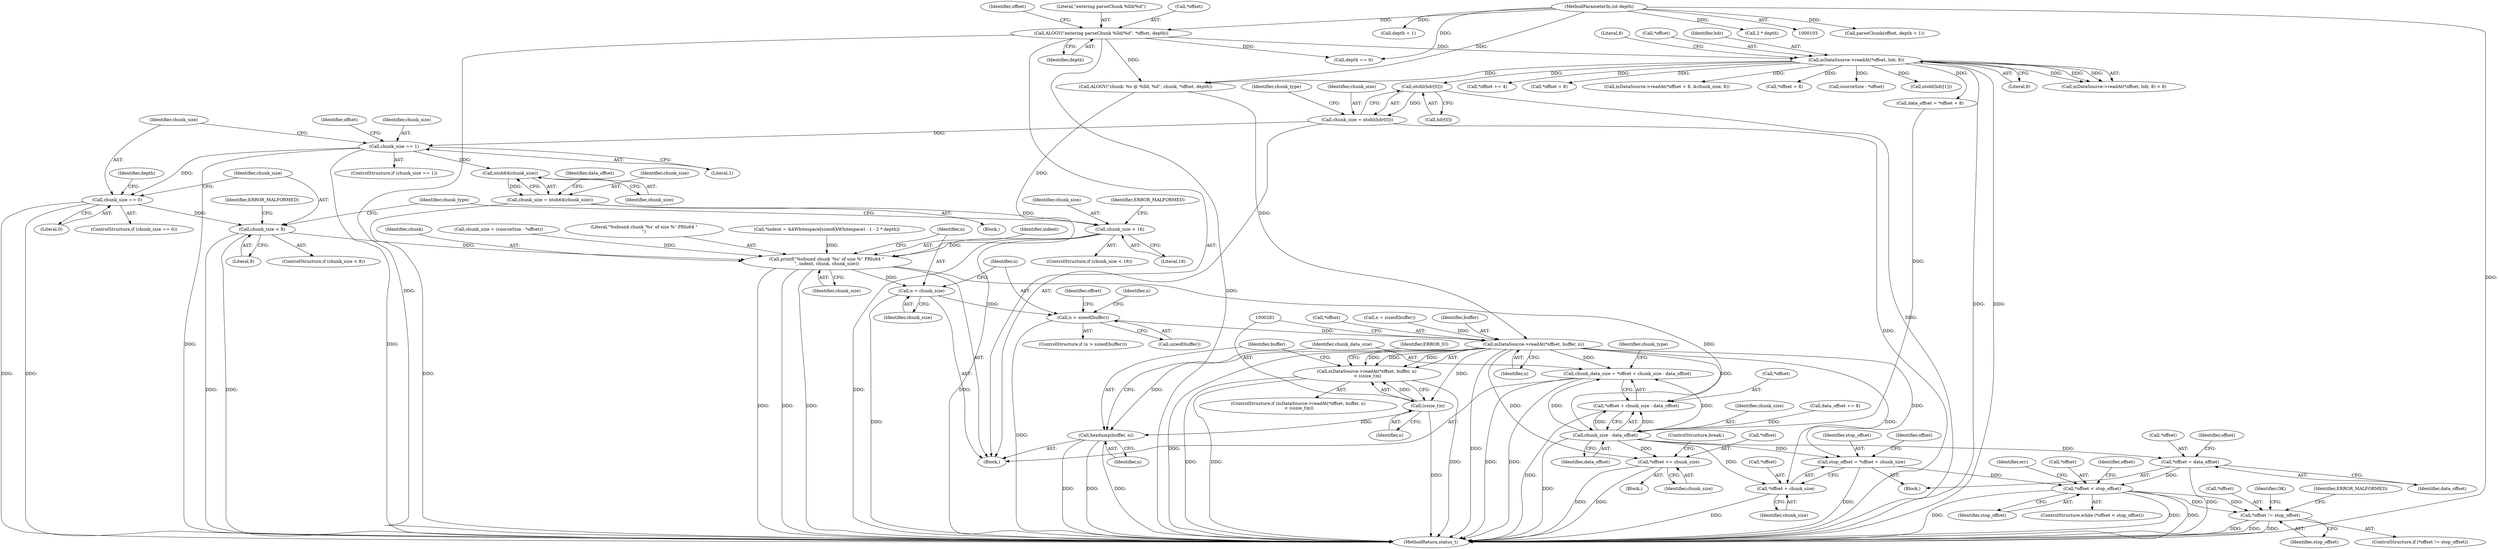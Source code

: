 digraph "0_Android_6fe85f7e15203e48df2cc3e8e1c4bc6ad49dc968@array" {
"1000127" [label="(Call,ntohl(hdr[0]))"];
"1000115" [label="(Call,mDataSource->readAt(*offset, hdr, 8))"];
"1000107" [label="(Call,ALOGV(\"entering parseChunk %lld/%d\", *offset, depth))"];
"1000105" [label="(MethodParameterIn,int depth)"];
"1000125" [label="(Call,chunk_size = ntohl(hdr[0]))"];
"1000146" [label="(Call,chunk_size == 1)"];
"1000166" [label="(Call,ntoh64(chunk_size))"];
"1000164" [label="(Call,chunk_size = ntoh64(chunk_size))"];
"1000172" [label="(Call,chunk_size < 16)"];
"1000253" [label="(Call,printf(\"%sfound chunk '%s' of size %\" PRIu64 \"\n\", indent, chunk, chunk_size))"];
"1000260" [label="(Call,n = chunk_size)"];
"1000264" [label="(Call,n > sizeof(buffer))"];
"1000275" [label="(Call,mDataSource->readAt(*offset, buffer, n))"];
"1000274" [label="(Call,mDataSource->readAt(*offset, buffer, n)\n < (ssize_t)n)"];
"1000280" [label="(Call,(ssize_t)n)"];
"1000286" [label="(Call,hexdump(buffer, n))"];
"1000291" [label="(Call,chunk_data_size = *offset + chunk_size - data_offset)"];
"1000293" [label="(Call,*offset + chunk_size - data_offset)"];
"1000324" [label="(Call,stop_offset = *offset + chunk_size)"];
"1000335" [label="(Call,*offset < stop_offset)"];
"1000356" [label="(Call,*offset != stop_offset)"];
"1000326" [label="(Call,*offset + chunk_size)"];
"1002924" [label="(Call,*offset += chunk_size)"];
"1000296" [label="(Call,chunk_size - data_offset)"];
"1000330" [label="(Call,*offset = data_offset)"];
"1000180" [label="(Call,chunk_size == 0)"];
"1000219" [label="(Call,chunk_size < 8)"];
"1000167" [label="(Identifier,chunk_size)"];
"1000115" [label="(Call,mDataSource->readAt(*offset, hdr, 8))"];
"1002924" [label="(Call,*offset += chunk_size)"];
"1000331" [label="(Call,*offset)"];
"1000265" [label="(Identifier,n)"];
"1000280" [label="(Call,(ssize_t)n)"];
"1000266" [label="(Call,sizeof(buffer))"];
"1000273" [label="(ControlStructure,if (mDataSource->readAt(*offset, buffer, n)\n < (ssize_t)n))"];
"1000329" [label="(Identifier,chunk_size)"];
"1002923" [label="(Block,)"];
"1000276" [label="(Call,*offset)"];
"1000326" [label="(Call,*offset + chunk_size)"];
"1000294" [label="(Call,*offset)"];
"1002928" [label="(ControlStructure,break;)"];
"1000139" [label="(Call,data_offset = *offset + 8)"];
"1000149" [label="(Block,)"];
"1000253" [label="(Call,printf(\"%sfound chunk '%s' of size %\" PRIu64 \"\n\", indent, chunk, chunk_size))"];
"1000357" [label="(Call,*offset)"];
"1000152" [label="(Call,mDataSource->readAt(*offset + 8, &chunk_size, 8))"];
"1000260" [label="(Call,n = chunk_size)"];
"1000133" [label="(Identifier,chunk_type)"];
"1000269" [label="(Call,n = sizeof(buffer))"];
"1000197" [label="(Call,chunk_size = (sourceSize - *offset))"];
"1000358" [label="(Identifier,offset)"];
"1000105" [label="(MethodParameterIn,int depth)"];
"1000180" [label="(Call,chunk_size == 0)"];
"1000275" [label="(Call,mDataSource->readAt(*offset, buffer, n))"];
"1000111" [label="(Identifier,depth)"];
"1000148" [label="(Literal,1)"];
"1000291" [label="(Call,chunk_data_size = *offset + chunk_size - data_offset)"];
"1000165" [label="(Identifier,chunk_size)"];
"1000106" [label="(Block,)"];
"1000356" [label="(Call,*offset != stop_offset)"];
"1000171" [label="(ControlStructure,if (chunk_size < 16))"];
"1000172" [label="(Call,chunk_size < 16)"];
"1000141" [label="(Call,*offset + 8)"];
"1000118" [label="(Identifier,hdr)"];
"1000125" [label="(Call,chunk_size = ntohl(hdr[0]))"];
"1000145" [label="(ControlStructure,if (chunk_size == 1))"];
"1000114" [label="(Call,mDataSource->readAt(*offset, hdr, 8) < 8)"];
"1000155" [label="(Identifier,offset)"];
"1000229" [label="(Call,ALOGV(\"chunk: %s @ %lld, %d\", chunk, *offset, depth))"];
"1000302" [label="(Identifier,chunk_type)"];
"1000120" [label="(Literal,8)"];
"1000186" [label="(Identifier,depth)"];
"1000117" [label="(Identifier,offset)"];
"1000338" [label="(Identifier,stop_offset)"];
"1000279" [label="(Identifier,n)"];
"1000274" [label="(Call,mDataSource->readAt(*offset, buffer, n)\n < (ssize_t)n)"];
"1000261" [label="(Identifier,n)"];
"1000287" [label="(Identifier,buffer)"];
"1002927" [label="(Identifier,chunk_size)"];
"1000342" [label="(Identifier,err)"];
"1000164" [label="(Call,chunk_size = ntoh64(chunk_size))"];
"1000296" [label="(Call,chunk_size - data_offset)"];
"1000270" [label="(Identifier,n)"];
"1000181" [label="(Identifier,chunk_size)"];
"1000337" [label="(Identifier,offset)"];
"1000199" [label="(Call,sourceSize - *offset)"];
"1000298" [label="(Identifier,data_offset)"];
"1000355" [label="(ControlStructure,if (*offset != stop_offset))"];
"1000147" [label="(Identifier,chunk_size)"];
"1002925" [label="(Call,*offset)"];
"1000177" [label="(Identifier,ERROR_MALFORMED)"];
"1000334" [label="(ControlStructure,while (*offset < stop_offset))"];
"1000343" [label="(Call,parseChunk(offset, depth + 1))"];
"1000126" [label="(Identifier,chunk_size)"];
"1000134" [label="(Call,ntohl(hdr[1]))"];
"1000119" [label="(Literal,8)"];
"1000218" [label="(ControlStructure,if (chunk_size < 8))"];
"1000324" [label="(Call,stop_offset = *offset + chunk_size)"];
"1000277" [label="(Identifier,offset)"];
"1002931" [label="(MethodReturn,status_t)"];
"1000211" [label="(Call,*offset += 4)"];
"1000345" [label="(Call,depth + 1)"];
"1000288" [label="(Identifier,n)"];
"1000185" [label="(Call,depth == 0)"];
"1000168" [label="(Call,data_offset += 8)"];
"1000254" [label="(Literal,\"%sfound chunk '%s' of size %\" PRIu64 \"\n\")"];
"1000322" [label="(Block,)"];
"1000335" [label="(Call,*offset < stop_offset)"];
"1000240" [label="(Call,*indent = &kWhitespace[sizeof(kWhitespace) - 1 - 2 * depth])"];
"1000278" [label="(Identifier,buffer)"];
"1000327" [label="(Call,*offset)"];
"1000325" [label="(Identifier,stop_offset)"];
"1000257" [label="(Identifier,chunk_size)"];
"1000116" [label="(Call,*offset)"];
"1000255" [label="(Identifier,indent)"];
"1000169" [label="(Identifier,data_offset)"];
"1000333" [label="(Identifier,data_offset)"];
"1000146" [label="(Call,chunk_size == 1)"];
"1000173" [label="(Identifier,chunk_size)"];
"1000293" [label="(Call,*offset + chunk_size - data_offset)"];
"1000153" [label="(Call,*offset + 8)"];
"1000263" [label="(ControlStructure,if (n > sizeof(buffer)))"];
"1000332" [label="(Identifier,offset)"];
"1000224" [label="(Identifier,ERROR_MALFORMED)"];
"1000221" [label="(Literal,8)"];
"1000262" [label="(Identifier,chunk_size)"];
"1000127" [label="(Call,ntohl(hdr[0]))"];
"1000285" [label="(Identifier,ERROR_IO)"];
"1000220" [label="(Identifier,chunk_size)"];
"1000108" [label="(Literal,\"entering parseChunk %lld/%d\")"];
"1000330" [label="(Call,*offset = data_offset)"];
"1000256" [label="(Identifier,chunk)"];
"1000282" [label="(Identifier,n)"];
"1000336" [label="(Call,*offset)"];
"1000182" [label="(Literal,0)"];
"1000286" [label="(Call,hexdump(buffer, n))"];
"1000166" [label="(Call,ntoh64(chunk_size))"];
"1000179" [label="(ControlStructure,if (chunk_size == 0))"];
"1000174" [label="(Literal,16)"];
"1000264" [label="(Call,n > sizeof(buffer))"];
"1000107" [label="(Call,ALOGV(\"entering parseChunk %lld/%d\", *offset, depth))"];
"1000227" [label="(Identifier,chunk_type)"];
"1000219" [label="(Call,chunk_size < 8)"];
"1000292" [label="(Identifier,chunk_data_size)"];
"1000364" [label="(Identifier,OK)"];
"1000109" [label="(Call,*offset)"];
"1000297" [label="(Identifier,chunk_size)"];
"1000359" [label="(Identifier,stop_offset)"];
"1000362" [label="(Identifier,ERROR_MALFORMED)"];
"1000250" [label="(Call,2 * depth)"];
"1000128" [label="(Call,hdr[0])"];
"1000127" -> "1000125"  [label="AST: "];
"1000127" -> "1000128"  [label="CFG: "];
"1000128" -> "1000127"  [label="AST: "];
"1000125" -> "1000127"  [label="CFG: "];
"1000127" -> "1002931"  [label="DDG: "];
"1000127" -> "1000125"  [label="DDG: "];
"1000115" -> "1000127"  [label="DDG: "];
"1000115" -> "1000114"  [label="AST: "];
"1000115" -> "1000119"  [label="CFG: "];
"1000116" -> "1000115"  [label="AST: "];
"1000118" -> "1000115"  [label="AST: "];
"1000119" -> "1000115"  [label="AST: "];
"1000120" -> "1000115"  [label="CFG: "];
"1000115" -> "1002931"  [label="DDG: "];
"1000115" -> "1002931"  [label="DDG: "];
"1000115" -> "1000114"  [label="DDG: "];
"1000115" -> "1000114"  [label="DDG: "];
"1000115" -> "1000114"  [label="DDG: "];
"1000107" -> "1000115"  [label="DDG: "];
"1000115" -> "1000134"  [label="DDG: "];
"1000115" -> "1000139"  [label="DDG: "];
"1000115" -> "1000141"  [label="DDG: "];
"1000115" -> "1000152"  [label="DDG: "];
"1000115" -> "1000153"  [label="DDG: "];
"1000115" -> "1000199"  [label="DDG: "];
"1000115" -> "1000211"  [label="DDG: "];
"1000115" -> "1000229"  [label="DDG: "];
"1000107" -> "1000106"  [label="AST: "];
"1000107" -> "1000111"  [label="CFG: "];
"1000108" -> "1000107"  [label="AST: "];
"1000109" -> "1000107"  [label="AST: "];
"1000111" -> "1000107"  [label="AST: "];
"1000117" -> "1000107"  [label="CFG: "];
"1000107" -> "1002931"  [label="DDG: "];
"1000107" -> "1002931"  [label="DDG: "];
"1000105" -> "1000107"  [label="DDG: "];
"1000107" -> "1000185"  [label="DDG: "];
"1000107" -> "1000229"  [label="DDG: "];
"1000105" -> "1000103"  [label="AST: "];
"1000105" -> "1002931"  [label="DDG: "];
"1000105" -> "1000185"  [label="DDG: "];
"1000105" -> "1000229"  [label="DDG: "];
"1000105" -> "1000250"  [label="DDG: "];
"1000105" -> "1000343"  [label="DDG: "];
"1000105" -> "1000345"  [label="DDG: "];
"1000125" -> "1000106"  [label="AST: "];
"1000126" -> "1000125"  [label="AST: "];
"1000133" -> "1000125"  [label="CFG: "];
"1000125" -> "1002931"  [label="DDG: "];
"1000125" -> "1000146"  [label="DDG: "];
"1000146" -> "1000145"  [label="AST: "];
"1000146" -> "1000148"  [label="CFG: "];
"1000147" -> "1000146"  [label="AST: "];
"1000148" -> "1000146"  [label="AST: "];
"1000155" -> "1000146"  [label="CFG: "];
"1000181" -> "1000146"  [label="CFG: "];
"1000146" -> "1002931"  [label="DDG: "];
"1000146" -> "1002931"  [label="DDG: "];
"1000146" -> "1000166"  [label="DDG: "];
"1000146" -> "1000180"  [label="DDG: "];
"1000166" -> "1000164"  [label="AST: "];
"1000166" -> "1000167"  [label="CFG: "];
"1000167" -> "1000166"  [label="AST: "];
"1000164" -> "1000166"  [label="CFG: "];
"1000166" -> "1000164"  [label="DDG: "];
"1000164" -> "1000149"  [label="AST: "];
"1000165" -> "1000164"  [label="AST: "];
"1000169" -> "1000164"  [label="CFG: "];
"1000164" -> "1002931"  [label="DDG: "];
"1000164" -> "1000172"  [label="DDG: "];
"1000172" -> "1000171"  [label="AST: "];
"1000172" -> "1000174"  [label="CFG: "];
"1000173" -> "1000172"  [label="AST: "];
"1000174" -> "1000172"  [label="AST: "];
"1000177" -> "1000172"  [label="CFG: "];
"1000227" -> "1000172"  [label="CFG: "];
"1000172" -> "1002931"  [label="DDG: "];
"1000172" -> "1002931"  [label="DDG: "];
"1000172" -> "1000253"  [label="DDG: "];
"1000253" -> "1000106"  [label="AST: "];
"1000253" -> "1000257"  [label="CFG: "];
"1000254" -> "1000253"  [label="AST: "];
"1000255" -> "1000253"  [label="AST: "];
"1000256" -> "1000253"  [label="AST: "];
"1000257" -> "1000253"  [label="AST: "];
"1000261" -> "1000253"  [label="CFG: "];
"1000253" -> "1002931"  [label="DDG: "];
"1000253" -> "1002931"  [label="DDG: "];
"1000253" -> "1002931"  [label="DDG: "];
"1000240" -> "1000253"  [label="DDG: "];
"1000229" -> "1000253"  [label="DDG: "];
"1000219" -> "1000253"  [label="DDG: "];
"1000197" -> "1000253"  [label="DDG: "];
"1000253" -> "1000260"  [label="DDG: "];
"1000253" -> "1000296"  [label="DDG: "];
"1000260" -> "1000106"  [label="AST: "];
"1000260" -> "1000262"  [label="CFG: "];
"1000261" -> "1000260"  [label="AST: "];
"1000262" -> "1000260"  [label="AST: "];
"1000265" -> "1000260"  [label="CFG: "];
"1000260" -> "1002931"  [label="DDG: "];
"1000260" -> "1000264"  [label="DDG: "];
"1000264" -> "1000263"  [label="AST: "];
"1000264" -> "1000266"  [label="CFG: "];
"1000265" -> "1000264"  [label="AST: "];
"1000266" -> "1000264"  [label="AST: "];
"1000270" -> "1000264"  [label="CFG: "];
"1000277" -> "1000264"  [label="CFG: "];
"1000264" -> "1002931"  [label="DDG: "];
"1000264" -> "1000275"  [label="DDG: "];
"1000275" -> "1000274"  [label="AST: "];
"1000275" -> "1000279"  [label="CFG: "];
"1000276" -> "1000275"  [label="AST: "];
"1000278" -> "1000275"  [label="AST: "];
"1000279" -> "1000275"  [label="AST: "];
"1000281" -> "1000275"  [label="CFG: "];
"1000275" -> "1002931"  [label="DDG: "];
"1000275" -> "1002931"  [label="DDG: "];
"1000275" -> "1000274"  [label="DDG: "];
"1000275" -> "1000274"  [label="DDG: "];
"1000275" -> "1000274"  [label="DDG: "];
"1000229" -> "1000275"  [label="DDG: "];
"1000269" -> "1000275"  [label="DDG: "];
"1000275" -> "1000280"  [label="DDG: "];
"1000275" -> "1000286"  [label="DDG: "];
"1000275" -> "1000291"  [label="DDG: "];
"1000275" -> "1000293"  [label="DDG: "];
"1000275" -> "1000324"  [label="DDG: "];
"1000275" -> "1000326"  [label="DDG: "];
"1000275" -> "1002924"  [label="DDG: "];
"1000274" -> "1000273"  [label="AST: "];
"1000274" -> "1000280"  [label="CFG: "];
"1000280" -> "1000274"  [label="AST: "];
"1000285" -> "1000274"  [label="CFG: "];
"1000287" -> "1000274"  [label="CFG: "];
"1000274" -> "1002931"  [label="DDG: "];
"1000274" -> "1002931"  [label="DDG: "];
"1000274" -> "1002931"  [label="DDG: "];
"1000280" -> "1000274"  [label="DDG: "];
"1000280" -> "1000282"  [label="CFG: "];
"1000281" -> "1000280"  [label="AST: "];
"1000282" -> "1000280"  [label="AST: "];
"1000280" -> "1002931"  [label="DDG: "];
"1000280" -> "1000286"  [label="DDG: "];
"1000286" -> "1000106"  [label="AST: "];
"1000286" -> "1000288"  [label="CFG: "];
"1000287" -> "1000286"  [label="AST: "];
"1000288" -> "1000286"  [label="AST: "];
"1000292" -> "1000286"  [label="CFG: "];
"1000286" -> "1002931"  [label="DDG: "];
"1000286" -> "1002931"  [label="DDG: "];
"1000286" -> "1002931"  [label="DDG: "];
"1000291" -> "1000106"  [label="AST: "];
"1000291" -> "1000293"  [label="CFG: "];
"1000292" -> "1000291"  [label="AST: "];
"1000293" -> "1000291"  [label="AST: "];
"1000302" -> "1000291"  [label="CFG: "];
"1000291" -> "1002931"  [label="DDG: "];
"1000291" -> "1002931"  [label="DDG: "];
"1000296" -> "1000291"  [label="DDG: "];
"1000296" -> "1000291"  [label="DDG: "];
"1000293" -> "1000296"  [label="CFG: "];
"1000294" -> "1000293"  [label="AST: "];
"1000296" -> "1000293"  [label="AST: "];
"1000293" -> "1002931"  [label="DDG: "];
"1000296" -> "1000293"  [label="DDG: "];
"1000296" -> "1000293"  [label="DDG: "];
"1000324" -> "1000322"  [label="AST: "];
"1000324" -> "1000326"  [label="CFG: "];
"1000325" -> "1000324"  [label="AST: "];
"1000326" -> "1000324"  [label="AST: "];
"1000332" -> "1000324"  [label="CFG: "];
"1000324" -> "1002931"  [label="DDG: "];
"1000296" -> "1000324"  [label="DDG: "];
"1000324" -> "1000335"  [label="DDG: "];
"1000335" -> "1000334"  [label="AST: "];
"1000335" -> "1000338"  [label="CFG: "];
"1000336" -> "1000335"  [label="AST: "];
"1000338" -> "1000335"  [label="AST: "];
"1000342" -> "1000335"  [label="CFG: "];
"1000358" -> "1000335"  [label="CFG: "];
"1000335" -> "1002931"  [label="DDG: "];
"1000335" -> "1002931"  [label="DDG: "];
"1000335" -> "1002931"  [label="DDG: "];
"1000330" -> "1000335"  [label="DDG: "];
"1000335" -> "1000356"  [label="DDG: "];
"1000335" -> "1000356"  [label="DDG: "];
"1000356" -> "1000355"  [label="AST: "];
"1000356" -> "1000359"  [label="CFG: "];
"1000357" -> "1000356"  [label="AST: "];
"1000359" -> "1000356"  [label="AST: "];
"1000362" -> "1000356"  [label="CFG: "];
"1000364" -> "1000356"  [label="CFG: "];
"1000356" -> "1002931"  [label="DDG: "];
"1000356" -> "1002931"  [label="DDG: "];
"1000356" -> "1002931"  [label="DDG: "];
"1000326" -> "1000329"  [label="CFG: "];
"1000327" -> "1000326"  [label="AST: "];
"1000329" -> "1000326"  [label="AST: "];
"1000326" -> "1002931"  [label="DDG: "];
"1000296" -> "1000326"  [label="DDG: "];
"1002924" -> "1002923"  [label="AST: "];
"1002924" -> "1002927"  [label="CFG: "];
"1002925" -> "1002924"  [label="AST: "];
"1002927" -> "1002924"  [label="AST: "];
"1002928" -> "1002924"  [label="CFG: "];
"1002924" -> "1002931"  [label="DDG: "];
"1002924" -> "1002931"  [label="DDG: "];
"1000296" -> "1002924"  [label="DDG: "];
"1000296" -> "1000298"  [label="CFG: "];
"1000297" -> "1000296"  [label="AST: "];
"1000298" -> "1000296"  [label="AST: "];
"1000296" -> "1002931"  [label="DDG: "];
"1000168" -> "1000296"  [label="DDG: "];
"1000139" -> "1000296"  [label="DDG: "];
"1000296" -> "1000330"  [label="DDG: "];
"1000330" -> "1000322"  [label="AST: "];
"1000330" -> "1000333"  [label="CFG: "];
"1000331" -> "1000330"  [label="AST: "];
"1000333" -> "1000330"  [label="AST: "];
"1000337" -> "1000330"  [label="CFG: "];
"1000330" -> "1002931"  [label="DDG: "];
"1000180" -> "1000179"  [label="AST: "];
"1000180" -> "1000182"  [label="CFG: "];
"1000181" -> "1000180"  [label="AST: "];
"1000182" -> "1000180"  [label="AST: "];
"1000186" -> "1000180"  [label="CFG: "];
"1000220" -> "1000180"  [label="CFG: "];
"1000180" -> "1002931"  [label="DDG: "];
"1000180" -> "1002931"  [label="DDG: "];
"1000180" -> "1000219"  [label="DDG: "];
"1000219" -> "1000218"  [label="AST: "];
"1000219" -> "1000221"  [label="CFG: "];
"1000220" -> "1000219"  [label="AST: "];
"1000221" -> "1000219"  [label="AST: "];
"1000224" -> "1000219"  [label="CFG: "];
"1000227" -> "1000219"  [label="CFG: "];
"1000219" -> "1002931"  [label="DDG: "];
"1000219" -> "1002931"  [label="DDG: "];
}
